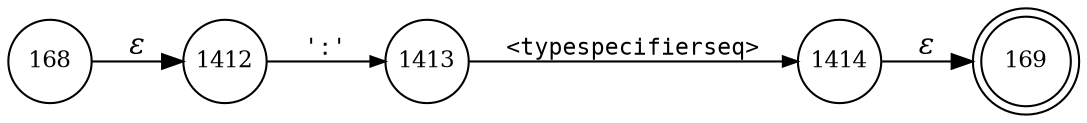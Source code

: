 digraph ATN {
rankdir=LR;
s169[fontsize=11, label="169", shape=doublecircle, fixedsize=true, width=.6];
s1412[fontsize=11,label="1412", shape=circle, fixedsize=true, width=.55, peripheries=1];
s1413[fontsize=11,label="1413", shape=circle, fixedsize=true, width=.55, peripheries=1];
s1414[fontsize=11,label="1414", shape=circle, fixedsize=true, width=.55, peripheries=1];
s168[fontsize=11,label="168", shape=circle, fixedsize=true, width=.55, peripheries=1];
s168 -> s1412 [fontname="Times-Italic", label="&epsilon;"];
s1412 -> s1413 [fontsize=11, fontname="Courier", arrowsize=.7, label = "':'", arrowhead = normal];
s1413 -> s1414 [fontsize=11, fontname="Courier", arrowsize=.7, label = "<typespecifierseq>", arrowhead = normal];
s1414 -> s169 [fontname="Times-Italic", label="&epsilon;"];
}